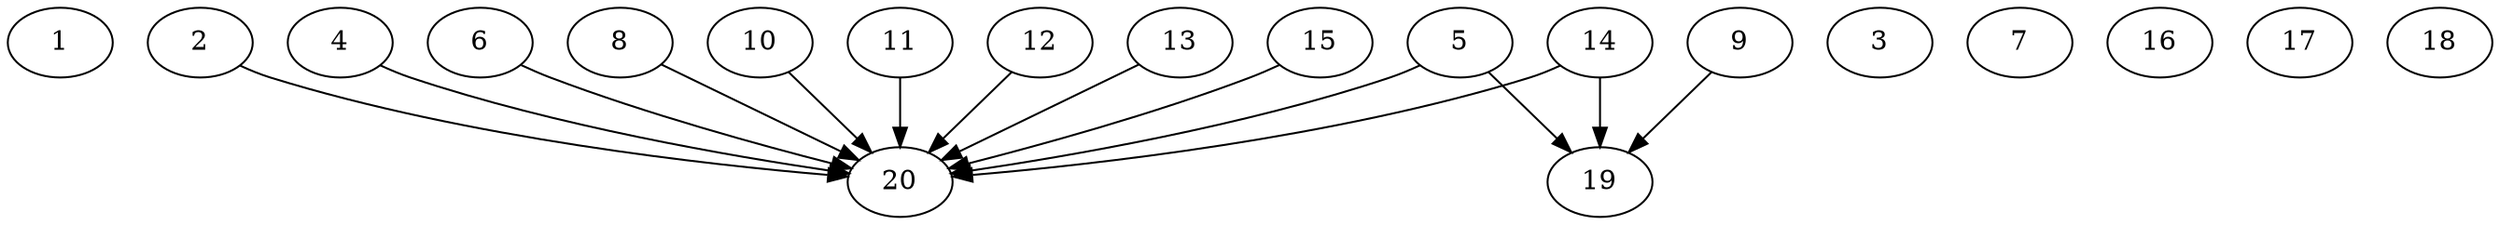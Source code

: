 // DAG automatically generated by daggen at Thu Oct  3 13:58:43 2019
// ./daggen --dot -n 20 --ccr 0.3 --fat 0.9 --regular 0.5 --density 0.6 --mindata 5242880 --maxdata 52428800 
digraph G {
  1 [size="130396160", alpha="0.14", expect_size="39118848"] 
  2 [size="50442240", alpha="0.04", expect_size="15132672"] 
  2 -> 20 [size ="15132672"]
  3 [size="137772373", alpha="0.07", expect_size="41331712"] 
  4 [size="154316800", alpha="0.14", expect_size="46295040"] 
  4 -> 20 [size ="46295040"]
  5 [size="129549653", alpha="0.16", expect_size="38864896"] 
  5 -> 19 [size ="38864896"]
  5 -> 20 [size ="38864896"]
  6 [size="167714133", alpha="0.15", expect_size="50314240"] 
  6 -> 20 [size ="50314240"]
  7 [size="82841600", alpha="0.12", expect_size="24852480"] 
  8 [size="115442347", alpha="0.12", expect_size="34632704"] 
  8 -> 20 [size ="34632704"]
  9 [size="151316480", alpha="0.06", expect_size="45394944"] 
  9 -> 19 [size ="45394944"]
  10 [size="154146133", alpha="0.02", expect_size="46243840"] 
  10 -> 20 [size ="46243840"]
  11 [size="72031573", alpha="0.07", expect_size="21609472"] 
  11 -> 20 [size ="21609472"]
  12 [size="22094507", alpha="0.11", expect_size="6628352"] 
  12 -> 20 [size ="6628352"]
  13 [size="55859200", alpha="0.13", expect_size="16757760"] 
  13 -> 20 [size ="16757760"]
  14 [size="111445333", alpha="0.18", expect_size="33433600"] 
  14 -> 19 [size ="33433600"]
  14 -> 20 [size ="33433600"]
  15 [size="66116267", alpha="0.17", expect_size="19834880"] 
  15 -> 20 [size ="19834880"]
  16 [size="31412907", alpha="0.12", expect_size="9423872"] 
  17 [size="146749440", alpha="0.04", expect_size="44024832"] 
  18 [size="85493760", alpha="0.04", expect_size="25648128"] 
  19 [size="22029653", alpha="0.19", expect_size="6608896"] 
  20 [size="66245973", alpha="0.17", expect_size="19873792"] 
}
